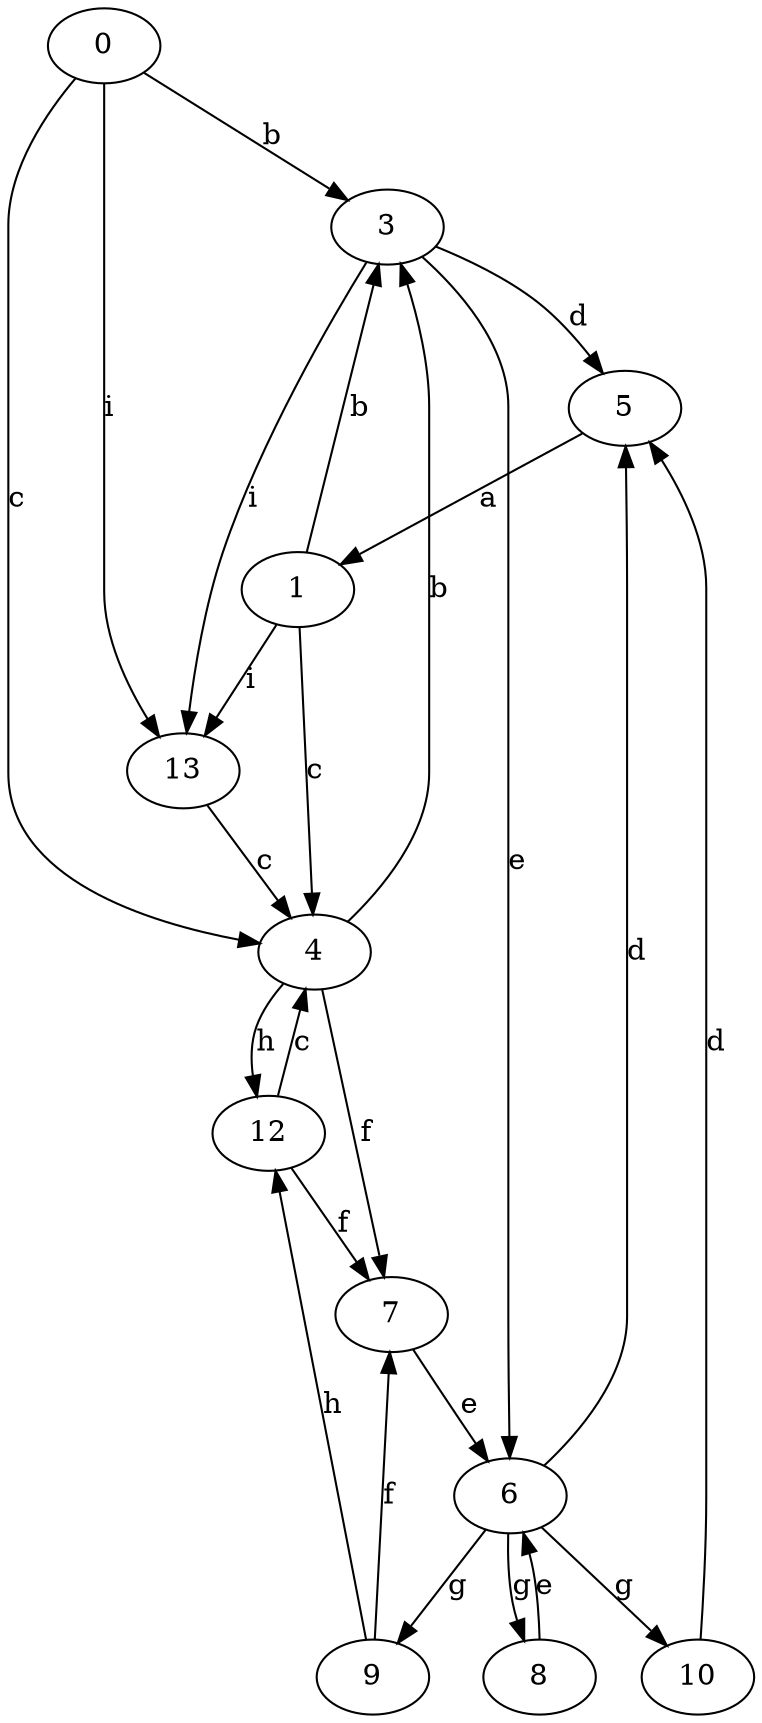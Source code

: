 strict digraph  {
0;
1;
3;
4;
5;
6;
7;
8;
9;
10;
12;
13;
0 -> 3  [label=b];
0 -> 4  [label=c];
0 -> 13  [label=i];
1 -> 3  [label=b];
1 -> 4  [label=c];
1 -> 13  [label=i];
3 -> 5  [label=d];
3 -> 6  [label=e];
3 -> 13  [label=i];
4 -> 3  [label=b];
4 -> 7  [label=f];
4 -> 12  [label=h];
5 -> 1  [label=a];
6 -> 5  [label=d];
6 -> 8  [label=g];
6 -> 9  [label=g];
6 -> 10  [label=g];
7 -> 6  [label=e];
8 -> 6  [label=e];
9 -> 7  [label=f];
9 -> 12  [label=h];
10 -> 5  [label=d];
12 -> 4  [label=c];
12 -> 7  [label=f];
13 -> 4  [label=c];
}
